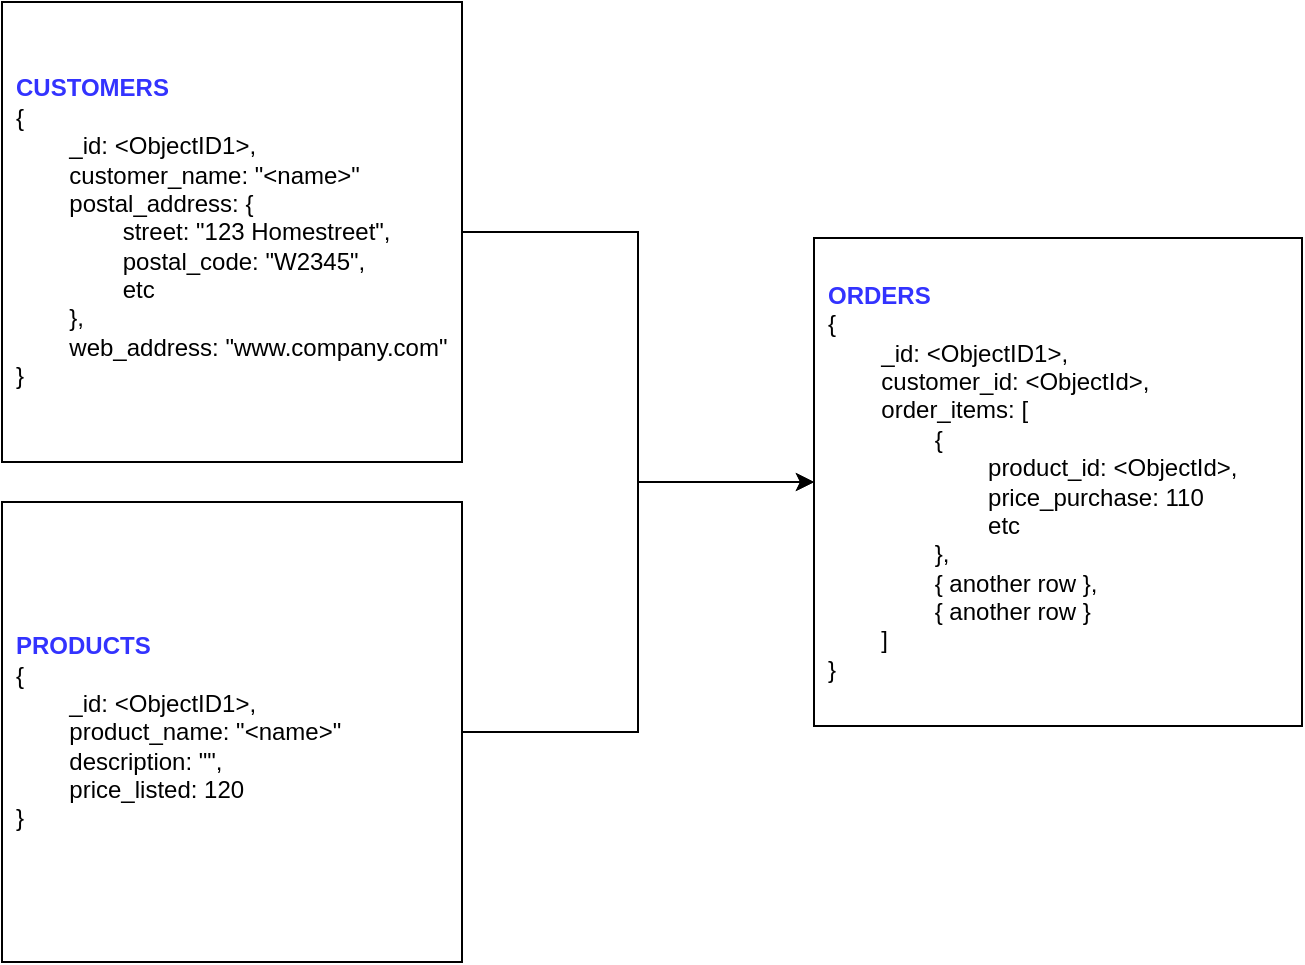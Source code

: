 <mxfile version="14.7.6" type="device"><diagram id="G5MYnyg02iOZc3dG2QZ9" name="Page-1"><mxGraphModel dx="1402" dy="1792" grid="0" gridSize="10" guides="1" tooltips="1" connect="1" arrows="1" fold="1" page="1" pageScale="1" pageWidth="1169" pageHeight="827" math="0" shadow="0"><root><mxCell id="0"/><mxCell id="1" parent="0"/><mxCell id="ICK4A_yM2i3-BGGP_nxm-4" style="edgeStyle=orthogonalEdgeStyle;rounded=0;orthogonalLoop=1;jettySize=auto;html=1;entryX=0;entryY=0.5;entryDx=0;entryDy=0;" edge="1" parent="1" source="ICK4A_yM2i3-BGGP_nxm-1" target="ICK4A_yM2i3-BGGP_nxm-3"><mxGeometry relative="1" as="geometry"/></mxCell><mxCell id="ICK4A_yM2i3-BGGP_nxm-1" value="&lt;font color=&quot;#3333ff&quot;&gt;&lt;b&gt;CUSTOMERS&lt;br&gt;&lt;/b&gt;&lt;/font&gt;{&lt;br&gt;&lt;span style=&quot;white-space: pre&quot;&gt;&#9;&lt;/span&gt;_id: &amp;lt;ObjectID1&amp;gt;,&lt;br&gt;&lt;span style=&quot;white-space: pre&quot;&gt;&#9;&lt;/span&gt;customer_name: &quot;&amp;lt;name&amp;gt;&quot;&lt;br&gt;&lt;span style=&quot;white-space: pre&quot;&gt;&#9;&lt;/span&gt;postal_address: {&lt;br&gt;&lt;span style=&quot;white-space: pre&quot;&gt;&#9;&lt;/span&gt;&lt;span style=&quot;white-space: pre&quot;&gt;&#9;&lt;/span&gt;street: &quot;123 Homestreet&quot;,&lt;br&gt;&lt;span style=&quot;white-space: pre&quot;&gt;&#9;&lt;/span&gt;&lt;span style=&quot;white-space: pre&quot;&gt;&#9;&lt;/span&gt;postal_code: &quot;W2345&quot;,&lt;br&gt;&lt;span style=&quot;white-space: pre&quot;&gt;&#9;&lt;/span&gt;&lt;span style=&quot;white-space: pre&quot;&gt;&#9;&lt;/span&gt;etc&lt;br&gt;&lt;span style=&quot;white-space: pre&quot;&gt;&#9;&lt;/span&gt;},&lt;br&gt;&lt;span style=&quot;white-space: pre&quot;&gt;&#9;&lt;/span&gt;web_address: &quot;www.company.com&quot;&lt;br&gt;}" style="whiteSpace=wrap;html=1;aspect=fixed;align=left;perimeterSpacing=0;rounded=0;glass=0;shadow=0;sketch=0;labelPadding=0;spacingLeft=5;" vertex="1" parent="1"><mxGeometry x="260" y="160" width="230" height="230" as="geometry"/></mxCell><mxCell id="ICK4A_yM2i3-BGGP_nxm-5" style="edgeStyle=orthogonalEdgeStyle;rounded=0;orthogonalLoop=1;jettySize=auto;html=1;" edge="1" parent="1" source="ICK4A_yM2i3-BGGP_nxm-2" target="ICK4A_yM2i3-BGGP_nxm-3"><mxGeometry relative="1" as="geometry"/></mxCell><mxCell id="ICK4A_yM2i3-BGGP_nxm-2" value="&lt;font color=&quot;#3333ff&quot;&gt;&lt;b&gt;PRODUCTS&lt;br&gt;&lt;/b&gt;&lt;/font&gt;{&lt;br&gt;&lt;span style=&quot;white-space: pre&quot;&gt;&#9;&lt;/span&gt;_id: &amp;lt;ObjectID1&amp;gt;,&lt;br&gt;&lt;span style=&quot;white-space: pre&quot;&gt;&#9;&lt;/span&gt;product_name: &quot;&amp;lt;name&amp;gt;&quot;&lt;br&gt;&lt;span style=&quot;white-space: pre&quot;&gt;&#9;&lt;/span&gt;description: &quot;&quot;,&lt;br&gt;&lt;span style=&quot;white-space: pre&quot;&gt;&#9;&lt;/span&gt;price_listed: 120&lt;br&gt;}" style="whiteSpace=wrap;html=1;aspect=fixed;align=left;spacingLeft=5;" vertex="1" parent="1"><mxGeometry x="260" y="410" width="230" height="230" as="geometry"/></mxCell><mxCell id="ICK4A_yM2i3-BGGP_nxm-3" value="&lt;font color=&quot;#3333ff&quot;&gt;&lt;b&gt;ORDERS&lt;br&gt;&lt;/b&gt;&lt;/font&gt;{&lt;br&gt;&lt;span&gt;&#9;&lt;/span&gt;&lt;span style=&quot;white-space: pre&quot;&gt;&#9;&lt;/span&gt;_id: &amp;lt;ObjectID1&amp;gt;,&lt;br&gt;&lt;span&gt;&lt;span&gt;&#9;&lt;/span&gt;&lt;span style=&quot;white-space: pre&quot;&gt;&#9;&lt;/span&gt;customer_id: &amp;lt;ObjectId&amp;gt;,&lt;br&gt;&lt;/span&gt;&lt;span style=&quot;white-space: pre&quot;&gt;&#9;&lt;/span&gt;order_items: [&lt;br&gt;&lt;span&gt;&#9;&lt;/span&gt;&lt;span&gt;&#9;&lt;/span&gt;&lt;span style=&quot;white-space: pre&quot;&gt;&#9;&lt;/span&gt;&lt;span style=&quot;white-space: pre&quot;&gt;&#9;&lt;/span&gt;{&lt;br&gt;&lt;span&gt;&#9;&lt;/span&gt;&lt;span&gt;&#9;&lt;span&gt;&#9;&lt;/span&gt;&lt;/span&gt;&lt;span style=&quot;white-space: pre&quot;&gt;&#9;&lt;/span&gt;&lt;span style=&quot;white-space: pre&quot;&gt;&#9;&lt;/span&gt;&lt;span style=&quot;white-space: pre&quot;&gt;&#9;&lt;/span&gt;product_id: &amp;lt;ObjectId&amp;gt;,&lt;br&gt;&lt;span&gt;&#9;&lt;/span&gt;&lt;span&gt;&#9;&lt;span&gt;&#9;&lt;/span&gt;&lt;/span&gt;&lt;span style=&quot;white-space: pre&quot;&gt;&#9;&lt;/span&gt;&lt;span style=&quot;white-space: pre&quot;&gt;&#9;&lt;/span&gt;&lt;span style=&quot;white-space: pre&quot;&gt;&#9;&lt;/span&gt;price_purchase: 110&lt;br&gt;&lt;span&gt;&#9;&lt;/span&gt;&lt;span&gt;&#9;&lt;span&gt;&#9;&lt;/span&gt;&lt;/span&gt;&lt;span style=&quot;white-space: pre&quot;&gt;&#9;&lt;/span&gt;&lt;span style=&quot;white-space: pre&quot;&gt;&#9;&lt;/span&gt;&lt;span style=&quot;white-space: pre&quot;&gt;&#9;&lt;/span&gt;etc&lt;br&gt;&lt;span&gt;&#9;&lt;span&gt;&#9;&lt;/span&gt;&lt;/span&gt;&lt;span style=&quot;white-space: pre&quot;&gt;&#9;&lt;/span&gt;&lt;span style=&quot;white-space: pre&quot;&gt;&#9;&lt;/span&gt;},&lt;br&gt;&lt;span&gt;&#9;&lt;/span&gt;&lt;span&gt;&#9;&lt;/span&gt;&lt;span style=&quot;white-space: pre&quot;&gt;&#9;&lt;/span&gt;&lt;span style=&quot;white-space: pre&quot;&gt;&#9;&lt;/span&gt;{ another row },&lt;br&gt;&lt;span&gt;&#9;&lt;/span&gt;&lt;span&gt;&#9;&lt;/span&gt;&lt;span style=&quot;white-space: pre&quot;&gt;&#9;&lt;/span&gt;&lt;span style=&quot;white-space: pre&quot;&gt;&#9;&lt;/span&gt;{ another row }&lt;br&gt;&lt;span&gt;&#9;&lt;/span&gt;&lt;span style=&quot;white-space: pre&quot;&gt;&#9;&lt;/span&gt;]&lt;br&gt;}" style="whiteSpace=wrap;html=1;aspect=fixed;align=left;spacingLeft=5;" vertex="1" parent="1"><mxGeometry x="666" y="278" width="244" height="244" as="geometry"/></mxCell></root></mxGraphModel></diagram></mxfile>